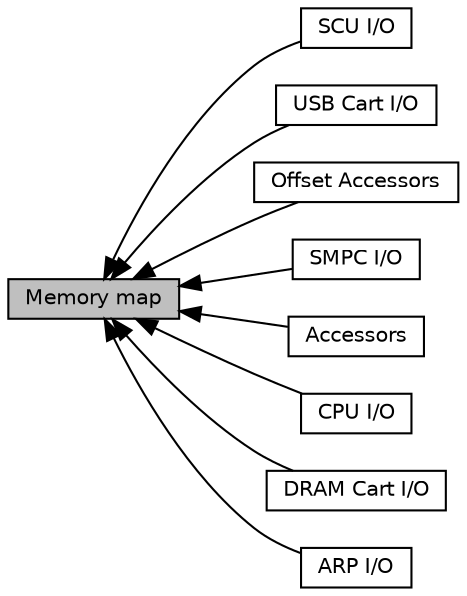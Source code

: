 digraph "Memory map"
{
  edge [fontname="Helvetica",fontsize="10",labelfontname="Helvetica",labelfontsize="10"];
  node [fontname="Helvetica",fontsize="10",shape=box];
  rankdir=LR;
  Node4 [label="SCU I/O",height=0.2,width=0.4,color="black", fillcolor="white", style="filled",URL="$group__MEMORY__MAP__SCU__IO__REGISTERS.html",tooltip=" "];
  Node1 [label="Memory map",height=0.2,width=0.4,color="black", fillcolor="grey75", style="filled", fontcolor="black",tooltip=" "];
  Node7 [label="USB Cart I/O",height=0.2,width=0.4,color="black", fillcolor="white", style="filled",URL="$group__MEMORY__MAP__USB__CART__IO__REGISTERS.html",tooltip=" "];
  Node3 [label="Offset Accessors",height=0.2,width=0.4,color="black", fillcolor="white", style="filled",URL="$group__MEMORY__MAP__AREAS.html",tooltip=" "];
  Node9 [label="SMPC I/O",height=0.2,width=0.4,color="black", fillcolor="white", style="filled",URL="$group__MEMORY__MAP__SMPC__IO__REGISTERS.html",tooltip=" "];
  Node2 [label="Accessors",height=0.2,width=0.4,color="black", fillcolor="white", style="filled",URL="$group__MEMORY__MAP__MACROS.html",tooltip=" "];
  Node8 [label="CPU I/O",height=0.2,width=0.4,color="black", fillcolor="white", style="filled",URL="$group__MEMORY__MAP__CPU__IO__REGISTERS.html",tooltip=" "];
  Node6 [label="DRAM Cart I/O",height=0.2,width=0.4,color="black", fillcolor="white", style="filled",URL="$group__MEMORY__MAP__DRAM__CART__IO__REGISTERS.html",tooltip=" "];
  Node5 [label="ARP I/O",height=0.2,width=0.4,color="black", fillcolor="white", style="filled",URL="$group__MEMORY__MAP__ARP__IO__REGISTERS.html",tooltip=" "];
  Node1->Node2 [shape=plaintext, dir="back", style="solid"];
  Node1->Node3 [shape=plaintext, dir="back", style="solid"];
  Node1->Node4 [shape=plaintext, dir="back", style="solid"];
  Node1->Node5 [shape=plaintext, dir="back", style="solid"];
  Node1->Node6 [shape=plaintext, dir="back", style="solid"];
  Node1->Node7 [shape=plaintext, dir="back", style="solid"];
  Node1->Node8 [shape=plaintext, dir="back", style="solid"];
  Node1->Node9 [shape=plaintext, dir="back", style="solid"];
}
